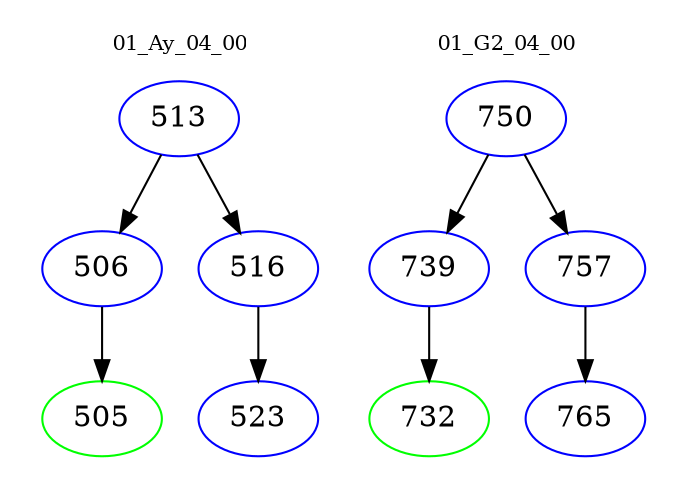digraph{
subgraph cluster_0 {
color = white
label = "01_Ay_04_00";
fontsize=10;
T0_513 [label="513", color="blue"]
T0_513 -> T0_506 [color="black"]
T0_506 [label="506", color="blue"]
T0_506 -> T0_505 [color="black"]
T0_505 [label="505", color="green"]
T0_513 -> T0_516 [color="black"]
T0_516 [label="516", color="blue"]
T0_516 -> T0_523 [color="black"]
T0_523 [label="523", color="blue"]
}
subgraph cluster_1 {
color = white
label = "01_G2_04_00";
fontsize=10;
T1_750 [label="750", color="blue"]
T1_750 -> T1_739 [color="black"]
T1_739 [label="739", color="blue"]
T1_739 -> T1_732 [color="black"]
T1_732 [label="732", color="green"]
T1_750 -> T1_757 [color="black"]
T1_757 [label="757", color="blue"]
T1_757 -> T1_765 [color="black"]
T1_765 [label="765", color="blue"]
}
}
